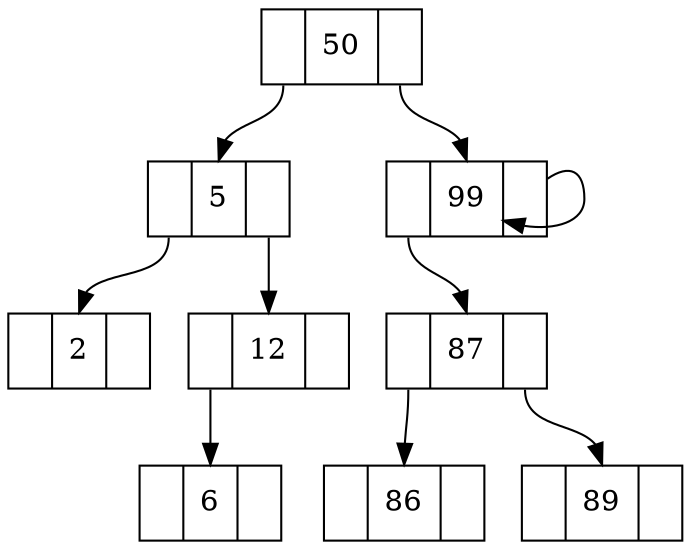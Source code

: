 digraph BST {
node [shape=record]
50[label="<L> |<D> 50|<R> "]
5[label="<L> |<D> 5|<R> "]
2[label="<L> |<D> 2|<R> "]
5:L -> 2:D
12[label="<L> |<D> 12|<R> "]
6[label="<L> |<D> 6|<R> "]
12:L -> 6:D
5:R -> 12:D
50:L -> 5:D
99[label="<L> |<D> 99|<R> "]
87[label="<L> |<D> 87|<R> "]
86[label="<L> |<D> 86|<R> "]
87:L -> 86:D
89[label="<L> |<D> 89|<R> "]
87:R -> 89:D
99:L -> 87:D
99[label="<L> |<D> 99|<R> "]
99:R -> 99:D
50:R -> 99:D
}
